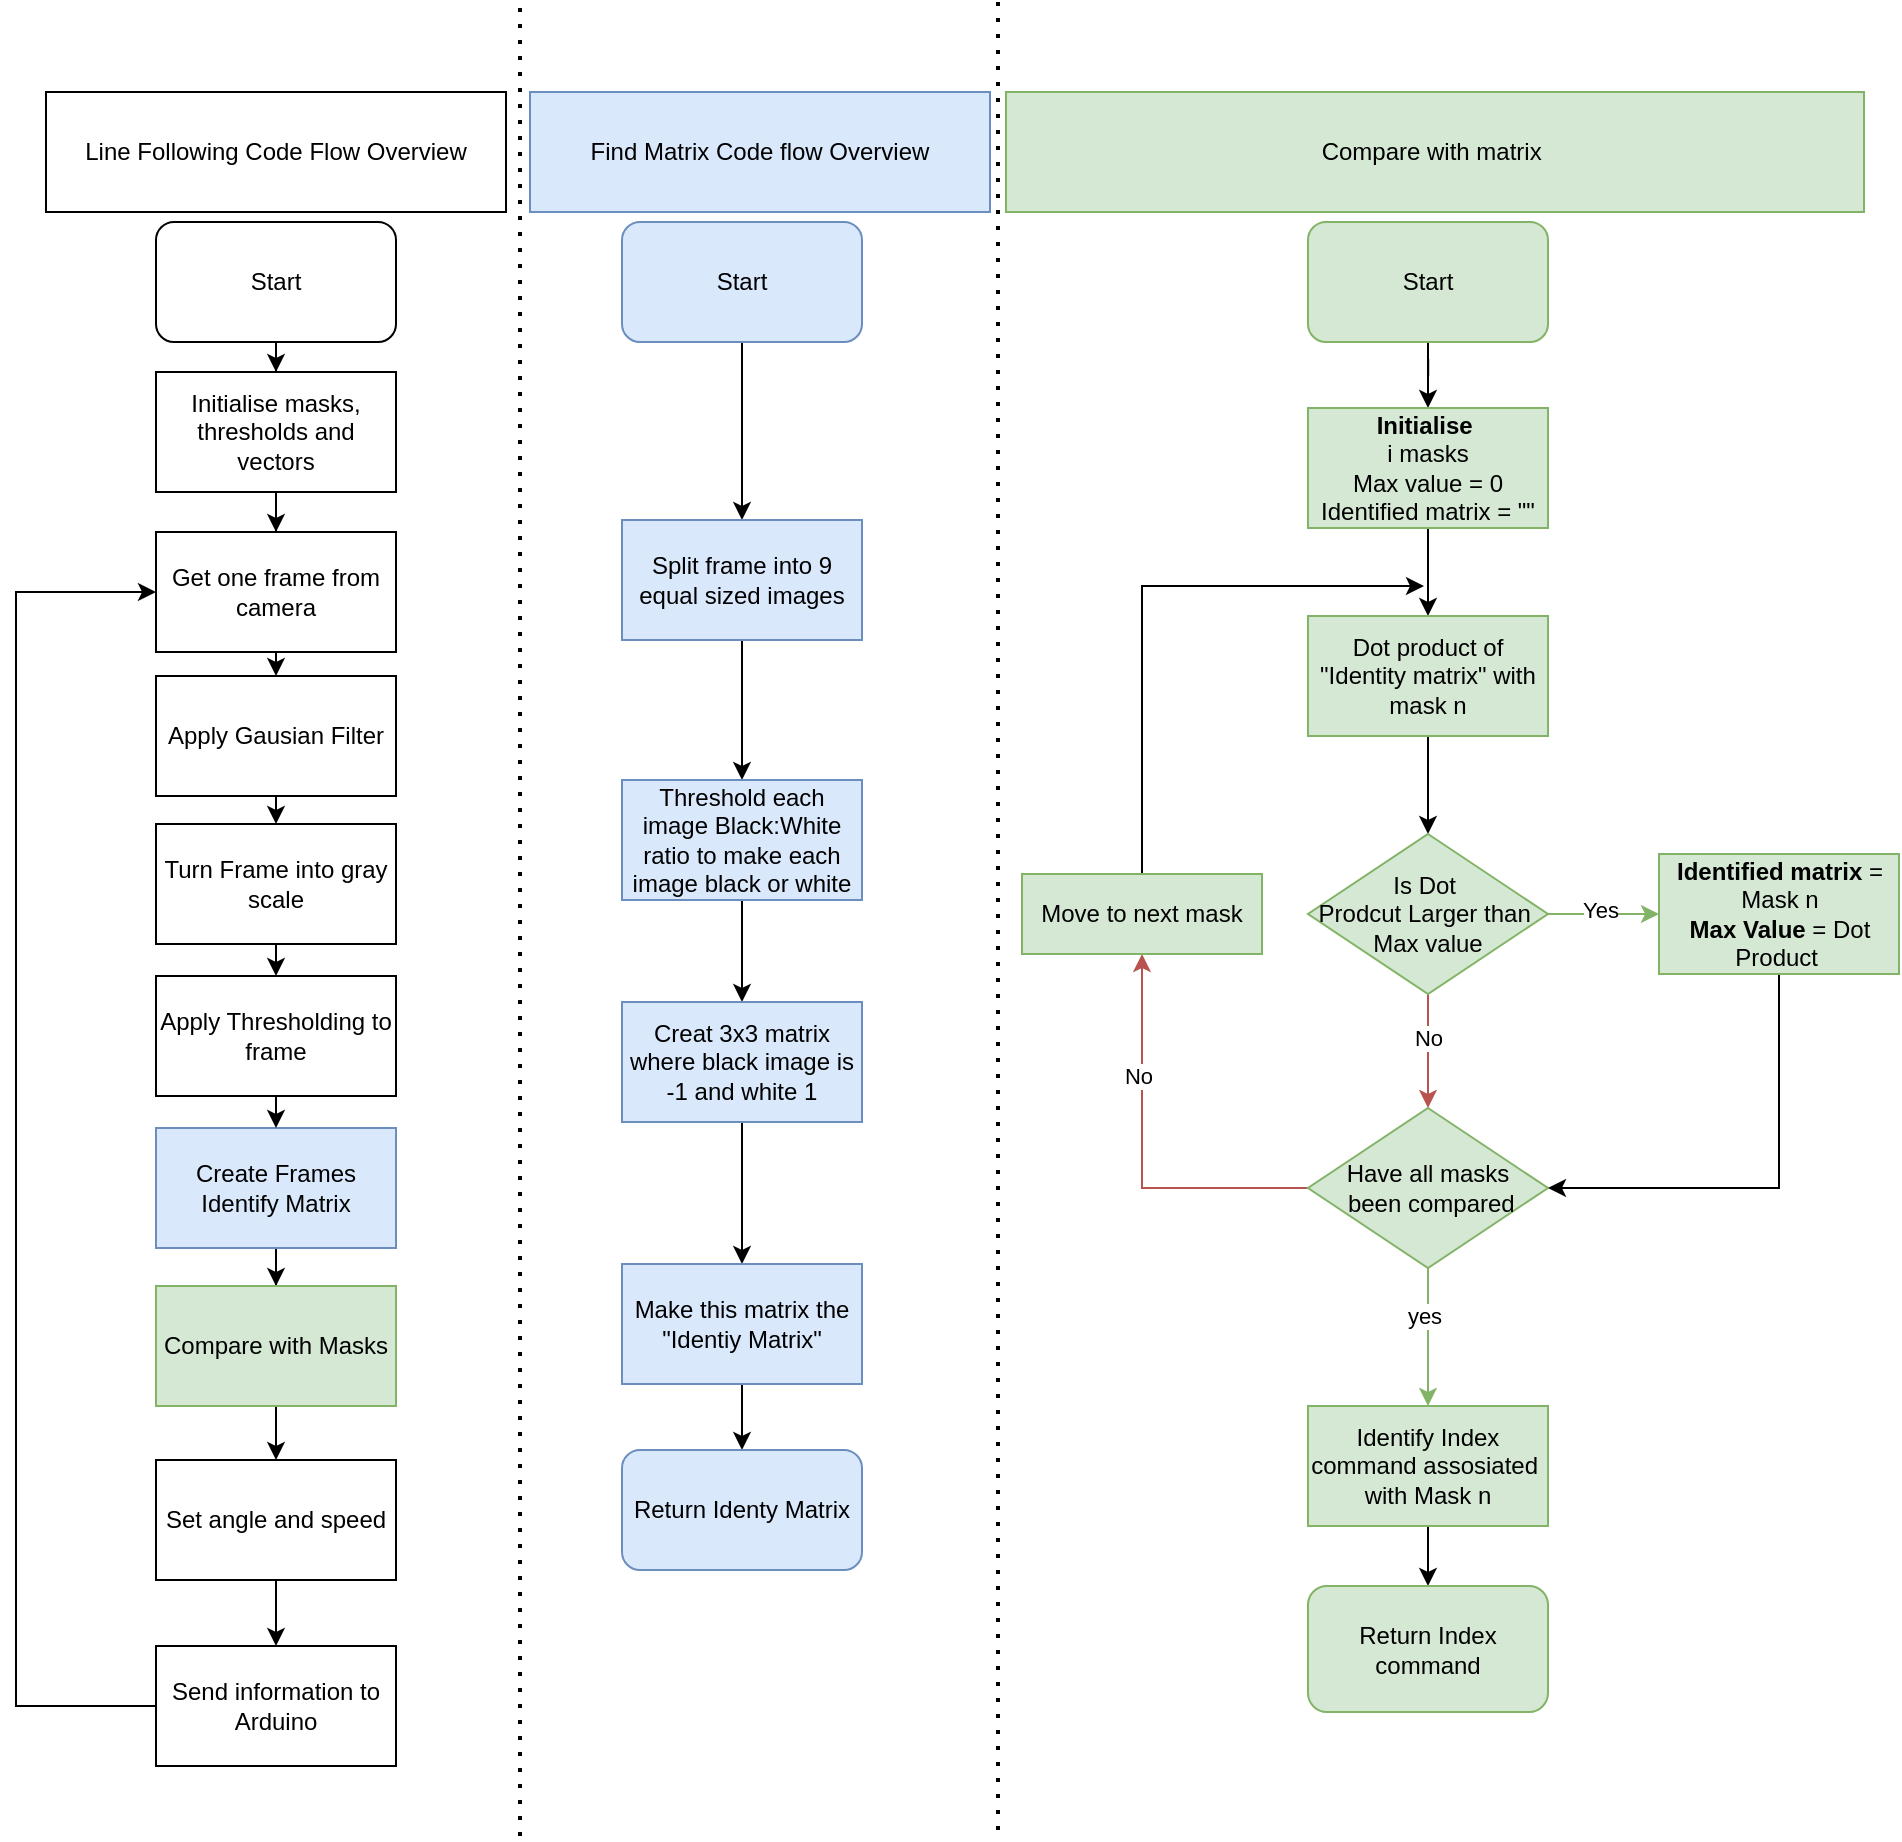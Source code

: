 <mxfile version="24.4.0" type="device">
  <diagram name="Page-1" id="v4wusFXdqUYd-TMhuR5d">
    <mxGraphModel dx="2058" dy="1580" grid="0" gridSize="10" guides="1" tooltips="1" connect="1" arrows="1" fold="1" page="0" pageScale="1" pageWidth="850" pageHeight="1100" math="0" shadow="0">
      <root>
        <mxCell id="0" />
        <mxCell id="1" parent="0" />
        <mxCell id="8a8MGr6pdvpIfh45fwVT-5" style="edgeStyle=orthogonalEdgeStyle;rounded=0;orthogonalLoop=1;jettySize=auto;html=1;" parent="1" source="8a8MGr6pdvpIfh45fwVT-1" target="8a8MGr6pdvpIfh45fwVT-3" edge="1">
          <mxGeometry relative="1" as="geometry" />
        </mxCell>
        <mxCell id="8a8MGr6pdvpIfh45fwVT-1" value="Start" style="rounded=1;whiteSpace=wrap;html=1;" parent="1" vertex="1">
          <mxGeometry x="108" y="11" width="120" height="60" as="geometry" />
        </mxCell>
        <mxCell id="8a8MGr6pdvpIfh45fwVT-6" style="edgeStyle=orthogonalEdgeStyle;rounded=0;orthogonalLoop=1;jettySize=auto;html=1;entryX=0.5;entryY=0;entryDx=0;entryDy=0;" parent="1" source="8a8MGr6pdvpIfh45fwVT-3" target="8a8MGr6pdvpIfh45fwVT-4" edge="1">
          <mxGeometry relative="1" as="geometry" />
        </mxCell>
        <mxCell id="8a8MGr6pdvpIfh45fwVT-3" value="Initialise masks, thresholds and vectors" style="rounded=0;whiteSpace=wrap;html=1;" parent="1" vertex="1">
          <mxGeometry x="108" y="86" width="120" height="60" as="geometry" />
        </mxCell>
        <mxCell id="-zD9fe65PZYq3hlr6K2t-7" style="edgeStyle=orthogonalEdgeStyle;rounded=0;orthogonalLoop=1;jettySize=auto;html=1;exitX=0.5;exitY=1;exitDx=0;exitDy=0;entryX=0.5;entryY=0;entryDx=0;entryDy=0;" parent="1" source="8a8MGr6pdvpIfh45fwVT-4" target="-zD9fe65PZYq3hlr6K2t-4" edge="1">
          <mxGeometry relative="1" as="geometry" />
        </mxCell>
        <mxCell id="8a8MGr6pdvpIfh45fwVT-4" value="Get one frame from camera" style="rounded=0;whiteSpace=wrap;html=1;" parent="1" vertex="1">
          <mxGeometry x="108" y="166" width="120" height="60" as="geometry" />
        </mxCell>
        <mxCell id="8a8MGr6pdvpIfh45fwVT-10" style="edgeStyle=orthogonalEdgeStyle;rounded=0;orthogonalLoop=1;jettySize=auto;html=1;" parent="1" source="8a8MGr6pdvpIfh45fwVT-9" target="8a8MGr6pdvpIfh45fwVT-11" edge="1">
          <mxGeometry relative="1" as="geometry">
            <mxPoint x="150" y="637" as="targetPoint" />
          </mxGeometry>
        </mxCell>
        <mxCell id="8a8MGr6pdvpIfh45fwVT-9" value="Create Frames Identify Matrix" style="rounded=0;whiteSpace=wrap;html=1;fillColor=#dae8fc;strokeColor=#6c8ebf;" parent="1" vertex="1">
          <mxGeometry x="108" y="464" width="120" height="60" as="geometry" />
        </mxCell>
        <mxCell id="8a8MGr6pdvpIfh45fwVT-12" style="edgeStyle=orthogonalEdgeStyle;rounded=0;orthogonalLoop=1;jettySize=auto;html=1;entryX=0.5;entryY=0;entryDx=0;entryDy=0;" parent="1" source="8a8MGr6pdvpIfh45fwVT-11" target="8a8MGr6pdvpIfh45fwVT-13" edge="1">
          <mxGeometry relative="1" as="geometry">
            <mxPoint x="150" y="717" as="targetPoint" />
          </mxGeometry>
        </mxCell>
        <mxCell id="8a8MGr6pdvpIfh45fwVT-11" value="Compare with Masks" style="rounded=0;whiteSpace=wrap;html=1;fillColor=#d5e8d4;strokeColor=#82b366;" parent="1" vertex="1">
          <mxGeometry x="108" y="543" width="120" height="60" as="geometry" />
        </mxCell>
        <mxCell id="8a8MGr6pdvpIfh45fwVT-15" style="edgeStyle=orthogonalEdgeStyle;rounded=0;orthogonalLoop=1;jettySize=auto;html=1;entryX=0.5;entryY=0;entryDx=0;entryDy=0;" parent="1" source="8a8MGr6pdvpIfh45fwVT-13" target="8a8MGr6pdvpIfh45fwVT-16" edge="1">
          <mxGeometry relative="1" as="geometry">
            <mxPoint x="150" y="807" as="targetPoint" />
          </mxGeometry>
        </mxCell>
        <mxCell id="8a8MGr6pdvpIfh45fwVT-13" value="Set angle and speed" style="rounded=0;whiteSpace=wrap;html=1;" parent="1" vertex="1">
          <mxGeometry x="108" y="630" width="120" height="60" as="geometry" />
        </mxCell>
        <mxCell id="-zD9fe65PZYq3hlr6K2t-12" style="edgeStyle=orthogonalEdgeStyle;rounded=0;orthogonalLoop=1;jettySize=auto;html=1;entryX=0;entryY=0.5;entryDx=0;entryDy=0;exitX=0;exitY=0.5;exitDx=0;exitDy=0;" parent="1" source="8a8MGr6pdvpIfh45fwVT-16" target="8a8MGr6pdvpIfh45fwVT-4" edge="1">
          <mxGeometry relative="1" as="geometry">
            <Array as="points">
              <mxPoint x="38" y="753" />
              <mxPoint x="38" y="196" />
            </Array>
          </mxGeometry>
        </mxCell>
        <mxCell id="8a8MGr6pdvpIfh45fwVT-16" value="Send information to Arduino" style="rounded=0;whiteSpace=wrap;html=1;" parent="1" vertex="1">
          <mxGeometry x="108" y="723" width="120" height="60" as="geometry" />
        </mxCell>
        <mxCell id="-zD9fe65PZYq3hlr6K2t-19" style="edgeStyle=orthogonalEdgeStyle;rounded=0;orthogonalLoop=1;jettySize=auto;html=1;exitX=0.5;exitY=1;exitDx=0;exitDy=0;entryX=0.5;entryY=0;entryDx=0;entryDy=0;" parent="1" source="8a8MGr6pdvpIfh45fwVT-23" target="-zD9fe65PZYq3hlr6K2t-16" edge="1">
          <mxGeometry relative="1" as="geometry" />
        </mxCell>
        <mxCell id="8a8MGr6pdvpIfh45fwVT-23" value="Start" style="rounded=1;whiteSpace=wrap;html=1;fillColor=#dae8fc;strokeColor=#6c8ebf;" parent="1" vertex="1">
          <mxGeometry x="341" y="11" width="120" height="60" as="geometry" />
        </mxCell>
        <mxCell id="8a8MGr6pdvpIfh45fwVT-43" style="edgeStyle=orthogonalEdgeStyle;rounded=0;orthogonalLoop=1;jettySize=auto;html=1;entryX=0.5;entryY=0;entryDx=0;entryDy=0;" parent="1" source="8a8MGr6pdvpIfh45fwVT-41" target="8a8MGr6pdvpIfh45fwVT-42" edge="1">
          <mxGeometry relative="1" as="geometry" />
        </mxCell>
        <mxCell id="8a8MGr6pdvpIfh45fwVT-41" value="Start" style="rounded=1;whiteSpace=wrap;html=1;fillColor=#d5e8d4;strokeColor=#82b366;" parent="1" vertex="1">
          <mxGeometry x="684" y="11" width="120" height="60" as="geometry" />
        </mxCell>
        <mxCell id="53hBxgAeSQzHkKZcl-Xq-9" style="edgeStyle=orthogonalEdgeStyle;rounded=0;orthogonalLoop=1;jettySize=auto;html=1;entryX=0.5;entryY=0;entryDx=0;entryDy=0;" parent="1" source="8a8MGr6pdvpIfh45fwVT-42" target="8a8MGr6pdvpIfh45fwVT-48" edge="1">
          <mxGeometry relative="1" as="geometry" />
        </mxCell>
        <mxCell id="8a8MGr6pdvpIfh45fwVT-42" value="I&lt;div&gt;&lt;br&gt;&lt;/div&gt;&lt;div&gt;&lt;b&gt;Initialise&amp;nbsp;&lt;/b&gt;&lt;div&gt;i masks&lt;div&gt;Max value = 0&lt;/div&gt;&lt;div&gt;Identified matrix = &quot;&quot;&lt;/div&gt;&lt;div&gt;&lt;br&gt;&lt;/div&gt;&lt;div&gt;&lt;br&gt;&lt;/div&gt;&lt;/div&gt;&lt;/div&gt;" style="rounded=0;whiteSpace=wrap;html=1;fillColor=#d5e8d4;strokeColor=#82b366;" parent="1" vertex="1">
          <mxGeometry x="684" y="104" width="120" height="60" as="geometry" />
        </mxCell>
        <mxCell id="53hBxgAeSQzHkKZcl-Xq-17" style="edgeStyle=orthogonalEdgeStyle;rounded=0;orthogonalLoop=1;jettySize=auto;html=1;entryX=0.5;entryY=1;entryDx=0;entryDy=0;fillColor=#f8cecc;strokeColor=#b85450;" parent="1" source="8a8MGr6pdvpIfh45fwVT-45" target="8a8MGr6pdvpIfh45fwVT-51" edge="1">
          <mxGeometry relative="1" as="geometry" />
        </mxCell>
        <mxCell id="53hBxgAeSQzHkKZcl-Xq-18" value="No" style="edgeLabel;html=1;align=center;verticalAlign=middle;resizable=0;points=[];" parent="53hBxgAeSQzHkKZcl-Xq-17" vertex="1" connectable="0">
          <mxGeometry x="0.391" y="2" relative="1" as="geometry">
            <mxPoint as="offset" />
          </mxGeometry>
        </mxCell>
        <mxCell id="53hBxgAeSQzHkKZcl-Xq-20" style="edgeStyle=orthogonalEdgeStyle;rounded=0;orthogonalLoop=1;jettySize=auto;html=1;exitX=0.5;exitY=1;exitDx=0;exitDy=0;fillColor=#d5e8d4;strokeColor=#82b366;entryX=0.5;entryY=0;entryDx=0;entryDy=0;" parent="1" source="8a8MGr6pdvpIfh45fwVT-45" target="8a8MGr6pdvpIfh45fwVT-59" edge="1">
          <mxGeometry relative="1" as="geometry">
            <mxPoint x="744" y="582" as="targetPoint" />
          </mxGeometry>
        </mxCell>
        <mxCell id="53hBxgAeSQzHkKZcl-Xq-21" value="yes" style="edgeLabel;html=1;align=center;verticalAlign=middle;resizable=0;points=[];" parent="53hBxgAeSQzHkKZcl-Xq-20" vertex="1" connectable="0">
          <mxGeometry x="-0.299" y="-2" relative="1" as="geometry">
            <mxPoint as="offset" />
          </mxGeometry>
        </mxCell>
        <mxCell id="8a8MGr6pdvpIfh45fwVT-45" value="Have all masks&lt;div&gt;&amp;nbsp;been compared&lt;/div&gt;" style="rhombus;whiteSpace=wrap;html=1;fillColor=#d5e8d4;strokeColor=#82b366;" parent="1" vertex="1">
          <mxGeometry x="684" y="454" width="120" height="80" as="geometry" />
        </mxCell>
        <mxCell id="8a8MGr6pdvpIfh45fwVT-54" style="edgeStyle=orthogonalEdgeStyle;rounded=0;orthogonalLoop=1;jettySize=auto;html=1;entryX=0.5;entryY=0;entryDx=0;entryDy=0;" parent="1" source="8a8MGr6pdvpIfh45fwVT-48" target="53hBxgAeSQzHkKZcl-Xq-10" edge="1">
          <mxGeometry relative="1" as="geometry">
            <mxPoint x="744" y="315" as="targetPoint" />
          </mxGeometry>
        </mxCell>
        <mxCell id="8a8MGr6pdvpIfh45fwVT-48" value="Dot product of &quot;Identity matrix&quot; with mask n" style="rounded=0;whiteSpace=wrap;html=1;fillColor=#d5e8d4;strokeColor=#82b366;" parent="1" vertex="1">
          <mxGeometry x="684" y="208" width="120" height="60" as="geometry" />
        </mxCell>
        <mxCell id="53hBxgAeSQzHkKZcl-Xq-19" style="edgeStyle=orthogonalEdgeStyle;rounded=0;orthogonalLoop=1;jettySize=auto;html=1;exitX=0.5;exitY=0;exitDx=0;exitDy=0;" parent="1" source="8a8MGr6pdvpIfh45fwVT-51" edge="1">
          <mxGeometry relative="1" as="geometry">
            <mxPoint x="742" y="193" as="targetPoint" />
            <Array as="points">
              <mxPoint x="601" y="193" />
            </Array>
          </mxGeometry>
        </mxCell>
        <mxCell id="8a8MGr6pdvpIfh45fwVT-51" value="Move to next mask" style="rounded=0;whiteSpace=wrap;html=1;fillColor=#d5e8d4;strokeColor=#82b366;" parent="1" vertex="1">
          <mxGeometry x="541" y="337" width="120" height="40" as="geometry" />
        </mxCell>
        <mxCell id="53hBxgAeSQzHkKZcl-Xq-23" style="edgeStyle=orthogonalEdgeStyle;rounded=0;orthogonalLoop=1;jettySize=auto;html=1;" parent="1" source="8a8MGr6pdvpIfh45fwVT-59" target="8a8MGr6pdvpIfh45fwVT-62" edge="1">
          <mxGeometry relative="1" as="geometry" />
        </mxCell>
        <mxCell id="8a8MGr6pdvpIfh45fwVT-59" value="Identify Index command assosiated&amp;nbsp;&lt;div&gt;with Mask n&lt;/div&gt;" style="rounded=0;whiteSpace=wrap;html=1;fillColor=#d5e8d4;strokeColor=#82b366;" parent="1" vertex="1">
          <mxGeometry x="684" y="603" width="120" height="60" as="geometry" />
        </mxCell>
        <mxCell id="8a8MGr6pdvpIfh45fwVT-62" value="Return Index command" style="rounded=1;whiteSpace=wrap;html=1;fillColor=#d5e8d4;strokeColor=#82b366;" parent="1" vertex="1">
          <mxGeometry x="684" y="693" width="120" height="63" as="geometry" />
        </mxCell>
        <mxCell id="-zD9fe65PZYq3hlr6K2t-1" value="Find Matrix Code flow Overview" style="rounded=0;whiteSpace=wrap;html=1;fillColor=#dae8fc;strokeColor=#6c8ebf;" parent="1" vertex="1">
          <mxGeometry x="295" y="-54" width="230" height="60" as="geometry" />
        </mxCell>
        <mxCell id="-zD9fe65PZYq3hlr6K2t-2" value="Compare with matrix&amp;nbsp;" style="rounded=0;whiteSpace=wrap;html=1;fillColor=#d5e8d4;strokeColor=#82b366;" parent="1" vertex="1">
          <mxGeometry x="533" y="-54" width="429" height="60" as="geometry" />
        </mxCell>
        <mxCell id="-zD9fe65PZYq3hlr6K2t-3" value="Line Following Code Flow Overview" style="rounded=0;whiteSpace=wrap;html=1;" parent="1" vertex="1">
          <mxGeometry x="53" y="-54" width="230" height="60" as="geometry" />
        </mxCell>
        <mxCell id="-zD9fe65PZYq3hlr6K2t-6" style="edgeStyle=orthogonalEdgeStyle;rounded=0;orthogonalLoop=1;jettySize=auto;html=1;exitX=0.5;exitY=1;exitDx=0;exitDy=0;entryX=0.5;entryY=0;entryDx=0;entryDy=0;" parent="1" source="-zD9fe65PZYq3hlr6K2t-4" target="-zD9fe65PZYq3hlr6K2t-5" edge="1">
          <mxGeometry relative="1" as="geometry" />
        </mxCell>
        <mxCell id="-zD9fe65PZYq3hlr6K2t-4" value="Apply Gausian Filter" style="rounded=0;whiteSpace=wrap;html=1;" parent="1" vertex="1">
          <mxGeometry x="108" y="238" width="120" height="60" as="geometry" />
        </mxCell>
        <mxCell id="-zD9fe65PZYq3hlr6K2t-9" style="edgeStyle=orthogonalEdgeStyle;rounded=0;orthogonalLoop=1;jettySize=auto;html=1;exitX=0.5;exitY=1;exitDx=0;exitDy=0;entryX=0.5;entryY=0;entryDx=0;entryDy=0;" parent="1" source="-zD9fe65PZYq3hlr6K2t-5" target="-zD9fe65PZYq3hlr6K2t-8" edge="1">
          <mxGeometry relative="1" as="geometry" />
        </mxCell>
        <mxCell id="-zD9fe65PZYq3hlr6K2t-5" value="Turn Frame into gray scale" style="rounded=0;whiteSpace=wrap;html=1;" parent="1" vertex="1">
          <mxGeometry x="108" y="312" width="120" height="60" as="geometry" />
        </mxCell>
        <mxCell id="-zD9fe65PZYq3hlr6K2t-11" style="edgeStyle=orthogonalEdgeStyle;rounded=0;orthogonalLoop=1;jettySize=auto;html=1;exitX=0.5;exitY=1;exitDx=0;exitDy=0;entryX=0.5;entryY=0;entryDx=0;entryDy=0;" parent="1" source="-zD9fe65PZYq3hlr6K2t-8" target="8a8MGr6pdvpIfh45fwVT-9" edge="1">
          <mxGeometry relative="1" as="geometry" />
        </mxCell>
        <mxCell id="-zD9fe65PZYq3hlr6K2t-8" value="Apply Thresholding to frame" style="rounded=0;whiteSpace=wrap;html=1;" parent="1" vertex="1">
          <mxGeometry x="108" y="388" width="120" height="60" as="geometry" />
        </mxCell>
        <mxCell id="-zD9fe65PZYq3hlr6K2t-20" style="edgeStyle=orthogonalEdgeStyle;rounded=0;orthogonalLoop=1;jettySize=auto;html=1;exitX=0.5;exitY=1;exitDx=0;exitDy=0;entryX=0.5;entryY=0;entryDx=0;entryDy=0;" parent="1" source="-zD9fe65PZYq3hlr6K2t-16" target="-zD9fe65PZYq3hlr6K2t-21" edge="1">
          <mxGeometry relative="1" as="geometry">
            <mxPoint x="401" y="309" as="targetPoint" />
          </mxGeometry>
        </mxCell>
        <mxCell id="-zD9fe65PZYq3hlr6K2t-16" value="Split frame into 9 equal sized images" style="rounded=0;whiteSpace=wrap;html=1;fillColor=#dae8fc;strokeColor=#6c8ebf;" parent="1" vertex="1">
          <mxGeometry x="341" y="160" width="120" height="60" as="geometry" />
        </mxCell>
        <mxCell id="-zD9fe65PZYq3hlr6K2t-24" value="" style="edgeStyle=orthogonalEdgeStyle;rounded=0;orthogonalLoop=1;jettySize=auto;html=1;" parent="1" source="-zD9fe65PZYq3hlr6K2t-21" target="-zD9fe65PZYq3hlr6K2t-23" edge="1">
          <mxGeometry relative="1" as="geometry" />
        </mxCell>
        <mxCell id="-zD9fe65PZYq3hlr6K2t-21" value="Threshold each image Black:White ratio to make each image black or white" style="rounded=0;whiteSpace=wrap;html=1;fillColor=#dae8fc;strokeColor=#6c8ebf;" parent="1" vertex="1">
          <mxGeometry x="341" y="290" width="120" height="60" as="geometry" />
        </mxCell>
        <mxCell id="-zD9fe65PZYq3hlr6K2t-25" style="edgeStyle=orthogonalEdgeStyle;rounded=0;orthogonalLoop=1;jettySize=auto;html=1;" parent="1" source="-zD9fe65PZYq3hlr6K2t-23" target="-zD9fe65PZYq3hlr6K2t-26" edge="1">
          <mxGeometry relative="1" as="geometry">
            <mxPoint x="401" y="581" as="targetPoint" />
          </mxGeometry>
        </mxCell>
        <mxCell id="-zD9fe65PZYq3hlr6K2t-23" value="Creat 3x3 matrix where black image is -1 and white 1" style="whiteSpace=wrap;html=1;fillColor=#dae8fc;strokeColor=#6c8ebf;rounded=0;" parent="1" vertex="1">
          <mxGeometry x="341" y="401" width="120" height="60" as="geometry" />
        </mxCell>
        <mxCell id="53hBxgAeSQzHkKZcl-Xq-25" style="edgeStyle=orthogonalEdgeStyle;rounded=0;orthogonalLoop=1;jettySize=auto;html=1;entryX=0.5;entryY=0;entryDx=0;entryDy=0;" parent="1" source="-zD9fe65PZYq3hlr6K2t-26" target="53hBxgAeSQzHkKZcl-Xq-24" edge="1">
          <mxGeometry relative="1" as="geometry" />
        </mxCell>
        <mxCell id="-zD9fe65PZYq3hlr6K2t-26" value="Make this matrix the &quot;Identiy Matrix&quot;" style="whiteSpace=wrap;html=1;fillColor=#dae8fc;strokeColor=#6c8ebf;rounded=0;" parent="1" vertex="1">
          <mxGeometry x="341" y="532" width="120" height="60" as="geometry" />
        </mxCell>
        <mxCell id="-zD9fe65PZYq3hlr6K2t-29" value="" style="endArrow=none;dashed=1;html=1;dashPattern=1 3;strokeWidth=2;rounded=0;entryX=0.25;entryY=0;entryDx=0;entryDy=0;" parent="1" edge="1">
          <mxGeometry width="50" height="50" relative="1" as="geometry">
            <mxPoint x="290" y="818" as="sourcePoint" />
            <mxPoint x="290" y="-96" as="targetPoint" />
          </mxGeometry>
        </mxCell>
        <mxCell id="-zD9fe65PZYq3hlr6K2t-30" value="" style="endArrow=none;dashed=1;html=1;dashPattern=1 3;strokeWidth=2;rounded=0;entryX=0.25;entryY=0;entryDx=0;entryDy=0;" parent="1" edge="1">
          <mxGeometry width="50" height="50" relative="1" as="geometry">
            <mxPoint x="529" y="815" as="sourcePoint" />
            <mxPoint x="529" y="-99" as="targetPoint" />
          </mxGeometry>
        </mxCell>
        <mxCell id="53hBxgAeSQzHkKZcl-Xq-11" style="edgeStyle=orthogonalEdgeStyle;rounded=0;orthogonalLoop=1;jettySize=auto;html=1;fillColor=#f8cecc;strokeColor=#b85450;entryX=0.5;entryY=0;entryDx=0;entryDy=0;" parent="1" source="53hBxgAeSQzHkKZcl-Xq-10" target="8a8MGr6pdvpIfh45fwVT-45" edge="1">
          <mxGeometry relative="1" as="geometry">
            <mxPoint x="744" y="449" as="targetPoint" />
          </mxGeometry>
        </mxCell>
        <mxCell id="53hBxgAeSQzHkKZcl-Xq-16" value="No" style="edgeLabel;html=1;align=center;verticalAlign=middle;resizable=0;points=[];" parent="53hBxgAeSQzHkKZcl-Xq-11" vertex="1" connectable="0">
          <mxGeometry x="-0.238" relative="1" as="geometry">
            <mxPoint as="offset" />
          </mxGeometry>
        </mxCell>
        <mxCell id="53hBxgAeSQzHkKZcl-Xq-12" style="edgeStyle=orthogonalEdgeStyle;rounded=0;orthogonalLoop=1;jettySize=auto;html=1;fillColor=#d5e8d4;strokeColor=#82b366;" parent="1" source="53hBxgAeSQzHkKZcl-Xq-10" target="53hBxgAeSQzHkKZcl-Xq-13" edge="1">
          <mxGeometry relative="1" as="geometry">
            <mxPoint x="860.5" y="357" as="targetPoint" />
          </mxGeometry>
        </mxCell>
        <mxCell id="53hBxgAeSQzHkKZcl-Xq-15" value="Yes" style="edgeLabel;html=1;align=center;verticalAlign=middle;resizable=0;points=[];" parent="53hBxgAeSQzHkKZcl-Xq-12" vertex="1" connectable="0">
          <mxGeometry x="-0.117" y="-3" relative="1" as="geometry">
            <mxPoint x="1" y="-5" as="offset" />
          </mxGeometry>
        </mxCell>
        <mxCell id="53hBxgAeSQzHkKZcl-Xq-10" value="Is&amp;nbsp;&lt;span style=&quot;background-color: initial;&quot;&gt;Dot&amp;nbsp;&lt;/span&gt;&lt;div&gt;&lt;span style=&quot;background-color: initial;&quot;&gt;Prodcut&amp;nbsp;&lt;/span&gt;&lt;span style=&quot;background-color: initial;&quot;&gt;Larger than&amp;nbsp;&lt;/span&gt;&lt;/div&gt;&lt;div&gt;&lt;span style=&quot;background-color: initial;&quot;&gt;Max value&lt;/span&gt;&lt;/div&gt;" style="rhombus;whiteSpace=wrap;html=1;fillColor=#d5e8d4;strokeColor=#82b366;" parent="1" vertex="1">
          <mxGeometry x="684" y="317" width="120" height="80" as="geometry" />
        </mxCell>
        <mxCell id="53hBxgAeSQzHkKZcl-Xq-22" style="edgeStyle=orthogonalEdgeStyle;rounded=0;orthogonalLoop=1;jettySize=auto;html=1;entryX=1;entryY=0.5;entryDx=0;entryDy=0;exitX=0.5;exitY=1;exitDx=0;exitDy=0;" parent="1" source="53hBxgAeSQzHkKZcl-Xq-13" target="8a8MGr6pdvpIfh45fwVT-45" edge="1">
          <mxGeometry relative="1" as="geometry" />
        </mxCell>
        <mxCell id="53hBxgAeSQzHkKZcl-Xq-13" value="&lt;b&gt;Identified matrix&lt;/b&gt; = Mask n&lt;div&gt;&lt;b&gt;Max Value&lt;/b&gt; =&amp;nbsp;&lt;span style=&quot;background-color: initial;&quot;&gt;Dot Product&amp;nbsp;&lt;/span&gt;&lt;/div&gt;" style="rounded=0;whiteSpace=wrap;html=1;fillColor=#d5e8d4;strokeColor=#82b366;" parent="1" vertex="1">
          <mxGeometry x="859.5" y="327" width="120" height="60" as="geometry" />
        </mxCell>
        <mxCell id="53hBxgAeSQzHkKZcl-Xq-24" value="Return Identy Matrix" style="rounded=1;whiteSpace=wrap;html=1;fillColor=#dae8fc;strokeColor=#6c8ebf;" parent="1" vertex="1">
          <mxGeometry x="341" y="625" width="120" height="60" as="geometry" />
        </mxCell>
      </root>
    </mxGraphModel>
  </diagram>
</mxfile>

